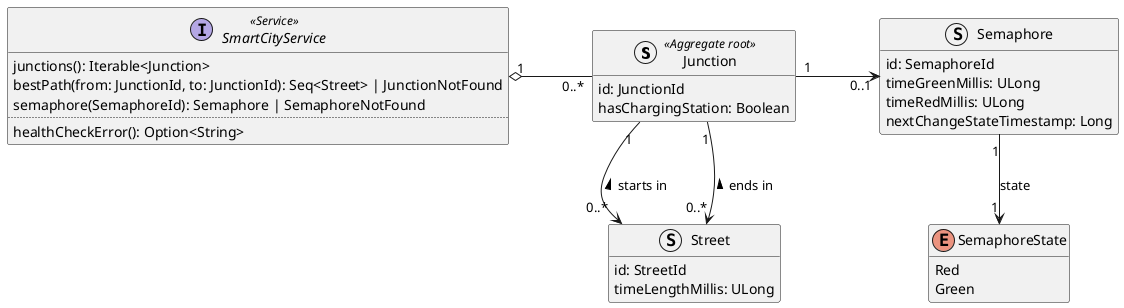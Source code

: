 @startuml smart-city-domain-model

hide empty members

struct Junction <<Aggregate root>> {
    id: JunctionId
    hasChargingStation: Boolean
}

struct Street {
    id: StreetId
    timeLengthMillis: ULong
}

struct Semaphore {
    id: SemaphoreId
    timeGreenMillis: ULong
    timeRedMillis: ULong
    nextChangeStateTimestamp: Long
}

enum SemaphoreState {
    Red
    Green
}

interface SmartCityService <<Service>> {
    junctions(): Iterable<Junction>
    bestPath(from: JunctionId, to: JunctionId): Seq<Street> | JunctionNotFound
    semaphore(SemaphoreId): Semaphore | SemaphoreNotFound
    ..
    healthCheckError(): Option<String>
}


Junction "1" -r-> "0..1" Semaphore : "              "
Street "0..*" <-u- "1" Junction : "starts in >"
Street -u[hidden]- Junction
Street "0..*" <-u- "1" Junction : "ends in >"
Semaphore "1" --> "1" SemaphoreState : "state"
SmartCityService "1" o- "0..*" Junction : "              "

@enduml
